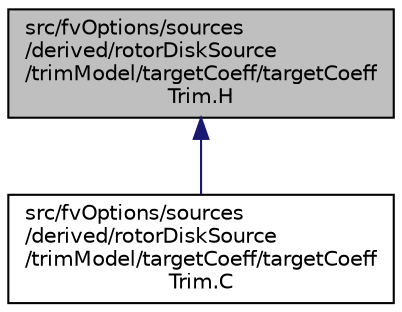 digraph "src/fvOptions/sources/derived/rotorDiskSource/trimModel/targetCoeff/targetCoeffTrim.H"
{
  bgcolor="transparent";
  edge [fontname="Helvetica",fontsize="10",labelfontname="Helvetica",labelfontsize="10"];
  node [fontname="Helvetica",fontsize="10",shape=record];
  Node1 [label="src/fvOptions/sources\l/derived/rotorDiskSource\l/trimModel/targetCoeff/targetCoeff\lTrim.H",height=0.2,width=0.4,color="black", fillcolor="grey75", style="filled", fontcolor="black"];
  Node1 -> Node2 [dir="back",color="midnightblue",fontsize="10",style="solid",fontname="Helvetica"];
  Node2 [label="src/fvOptions/sources\l/derived/rotorDiskSource\l/trimModel/targetCoeff/targetCoeff\lTrim.C",height=0.2,width=0.4,color="black",URL="$a06318.html"];
}
